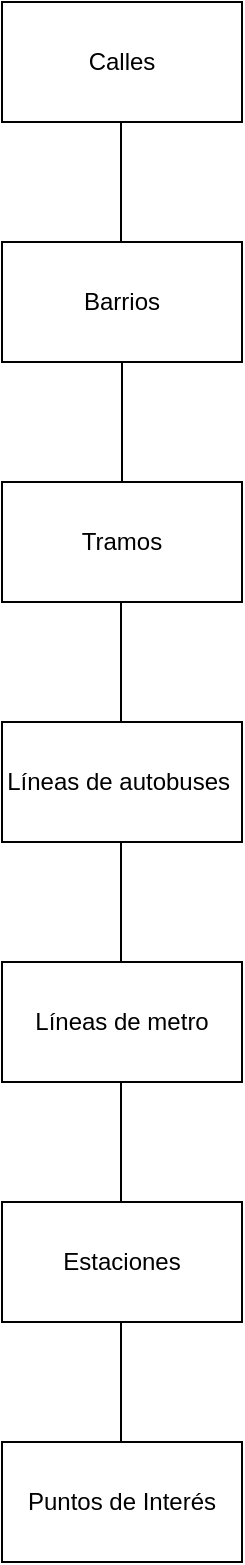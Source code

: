 <mxfile version="22.0.8" type="github">
  <diagram id="C5RBs43oDa-KdzZeNtuy" name="Page-1">
    <mxGraphModel dx="880" dy="478" grid="1" gridSize="10" guides="1" tooltips="1" connect="1" arrows="1" fold="1" page="1" pageScale="1" pageWidth="827" pageHeight="1169" math="0" shadow="0">
      <root>
        <mxCell id="WIyWlLk6GJQsqaUBKTNV-0" />
        <mxCell id="WIyWlLk6GJQsqaUBKTNV-1" parent="WIyWlLk6GJQsqaUBKTNV-0" />
        <mxCell id="mPyTUqxMGJh4DycX4-v5-0" value="Barrios" style="rounded=0;whiteSpace=wrap;html=1;" vertex="1" parent="WIyWlLk6GJQsqaUBKTNV-1">
          <mxGeometry x="160" y="380" width="120" height="60" as="geometry" />
        </mxCell>
        <mxCell id="mPyTUqxMGJh4DycX4-v5-1" value="Tramos" style="rounded=0;whiteSpace=wrap;html=1;" vertex="1" parent="WIyWlLk6GJQsqaUBKTNV-1">
          <mxGeometry x="160" y="500" width="120" height="60" as="geometry" />
        </mxCell>
        <mxCell id="mPyTUqxMGJh4DycX4-v5-2" value="Calles" style="rounded=0;whiteSpace=wrap;html=1;" vertex="1" parent="WIyWlLk6GJQsqaUBKTNV-1">
          <mxGeometry x="160" y="260" width="120" height="60" as="geometry" />
        </mxCell>
        <mxCell id="mPyTUqxMGJh4DycX4-v5-3" value="Estaciones" style="rounded=0;whiteSpace=wrap;html=1;" vertex="1" parent="WIyWlLk6GJQsqaUBKTNV-1">
          <mxGeometry x="160" y="860" width="120" height="60" as="geometry" />
        </mxCell>
        <mxCell id="mPyTUqxMGJh4DycX4-v5-4" value="Líneas de metro" style="rounded=0;whiteSpace=wrap;html=1;" vertex="1" parent="WIyWlLk6GJQsqaUBKTNV-1">
          <mxGeometry x="160" y="740" width="120" height="60" as="geometry" />
        </mxCell>
        <mxCell id="mPyTUqxMGJh4DycX4-v5-5" value="Puntos de Interés" style="rounded=0;whiteSpace=wrap;html=1;" vertex="1" parent="WIyWlLk6GJQsqaUBKTNV-1">
          <mxGeometry x="160" y="980" width="120" height="60" as="geometry" />
        </mxCell>
        <mxCell id="mPyTUqxMGJh4DycX4-v5-6" value="Líneas de autobuses&amp;nbsp;" style="rounded=0;whiteSpace=wrap;html=1;" vertex="1" parent="WIyWlLk6GJQsqaUBKTNV-1">
          <mxGeometry x="160" y="620" width="120" height="60" as="geometry" />
        </mxCell>
        <mxCell id="mPyTUqxMGJh4DycX4-v5-7" value="" style="endArrow=none;html=1;rounded=0;" edge="1" parent="WIyWlLk6GJQsqaUBKTNV-1" source="mPyTUqxMGJh4DycX4-v5-1">
          <mxGeometry width="50" height="50" relative="1" as="geometry">
            <mxPoint x="220" y="479.289" as="sourcePoint" />
            <mxPoint x="220" y="440" as="targetPoint" />
          </mxGeometry>
        </mxCell>
        <mxCell id="mPyTUqxMGJh4DycX4-v5-8" value="" style="endArrow=none;html=1;rounded=0;" edge="1" parent="WIyWlLk6GJQsqaUBKTNV-1">
          <mxGeometry width="50" height="50" relative="1" as="geometry">
            <mxPoint x="219.5" y="380" as="sourcePoint" />
            <mxPoint x="219.5" y="320" as="targetPoint" />
            <Array as="points">
              <mxPoint x="219.5" y="320" />
            </Array>
          </mxGeometry>
        </mxCell>
        <mxCell id="mPyTUqxMGJh4DycX4-v5-9" value="" style="endArrow=none;html=1;rounded=0;" edge="1" parent="WIyWlLk6GJQsqaUBKTNV-1">
          <mxGeometry width="50" height="50" relative="1" as="geometry">
            <mxPoint x="219.5" y="620" as="sourcePoint" />
            <mxPoint x="219.5" y="560" as="targetPoint" />
          </mxGeometry>
        </mxCell>
        <mxCell id="mPyTUqxMGJh4DycX4-v5-10" value="" style="endArrow=none;html=1;rounded=0;" edge="1" parent="WIyWlLk6GJQsqaUBKTNV-1">
          <mxGeometry width="50" height="50" relative="1" as="geometry">
            <mxPoint x="219.5" y="740" as="sourcePoint" />
            <mxPoint x="219.5" y="680" as="targetPoint" />
          </mxGeometry>
        </mxCell>
        <mxCell id="mPyTUqxMGJh4DycX4-v5-11" value="" style="endArrow=none;html=1;rounded=0;" edge="1" parent="WIyWlLk6GJQsqaUBKTNV-1">
          <mxGeometry width="50" height="50" relative="1" as="geometry">
            <mxPoint x="219.5" y="860" as="sourcePoint" />
            <mxPoint x="219.5" y="800" as="targetPoint" />
          </mxGeometry>
        </mxCell>
        <mxCell id="mPyTUqxMGJh4DycX4-v5-12" value="" style="endArrow=none;html=1;rounded=0;" edge="1" parent="WIyWlLk6GJQsqaUBKTNV-1">
          <mxGeometry width="50" height="50" relative="1" as="geometry">
            <mxPoint x="219.5" y="980" as="sourcePoint" />
            <mxPoint x="219.5" y="920" as="targetPoint" />
          </mxGeometry>
        </mxCell>
      </root>
    </mxGraphModel>
  </diagram>
</mxfile>
